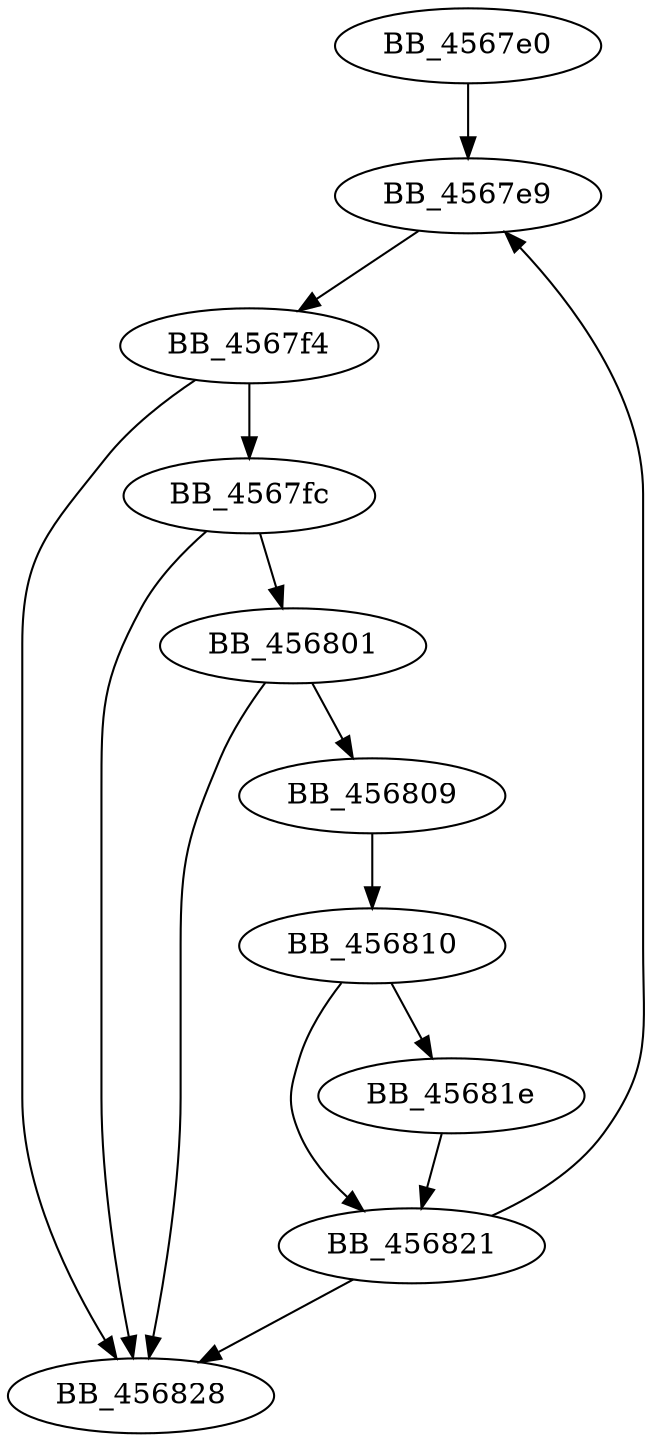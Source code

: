 DiGraph sub_4567E0{
BB_4567e0->BB_4567e9
BB_4567e9->BB_4567f4
BB_4567f4->BB_4567fc
BB_4567f4->BB_456828
BB_4567fc->BB_456801
BB_4567fc->BB_456828
BB_456801->BB_456809
BB_456801->BB_456828
BB_456809->BB_456810
BB_456810->BB_45681e
BB_456810->BB_456821
BB_45681e->BB_456821
BB_456821->BB_4567e9
BB_456821->BB_456828
}
